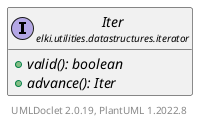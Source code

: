 @startuml
    remove .*\.(Instance|Par|Parameterizer|Factory)$
    set namespaceSeparator none
    hide empty fields
    hide empty methods

    interface "<size:14>Iter\n<size:10>elki.utilities.datastructures.iterator" as elki.utilities.datastructures.iterator.Iter [[Iter.html]] {
        {abstract} +valid(): boolean
        {abstract} +advance(): Iter
    }

    center footer UMLDoclet 2.0.19, PlantUML 1.2022.8
@enduml
